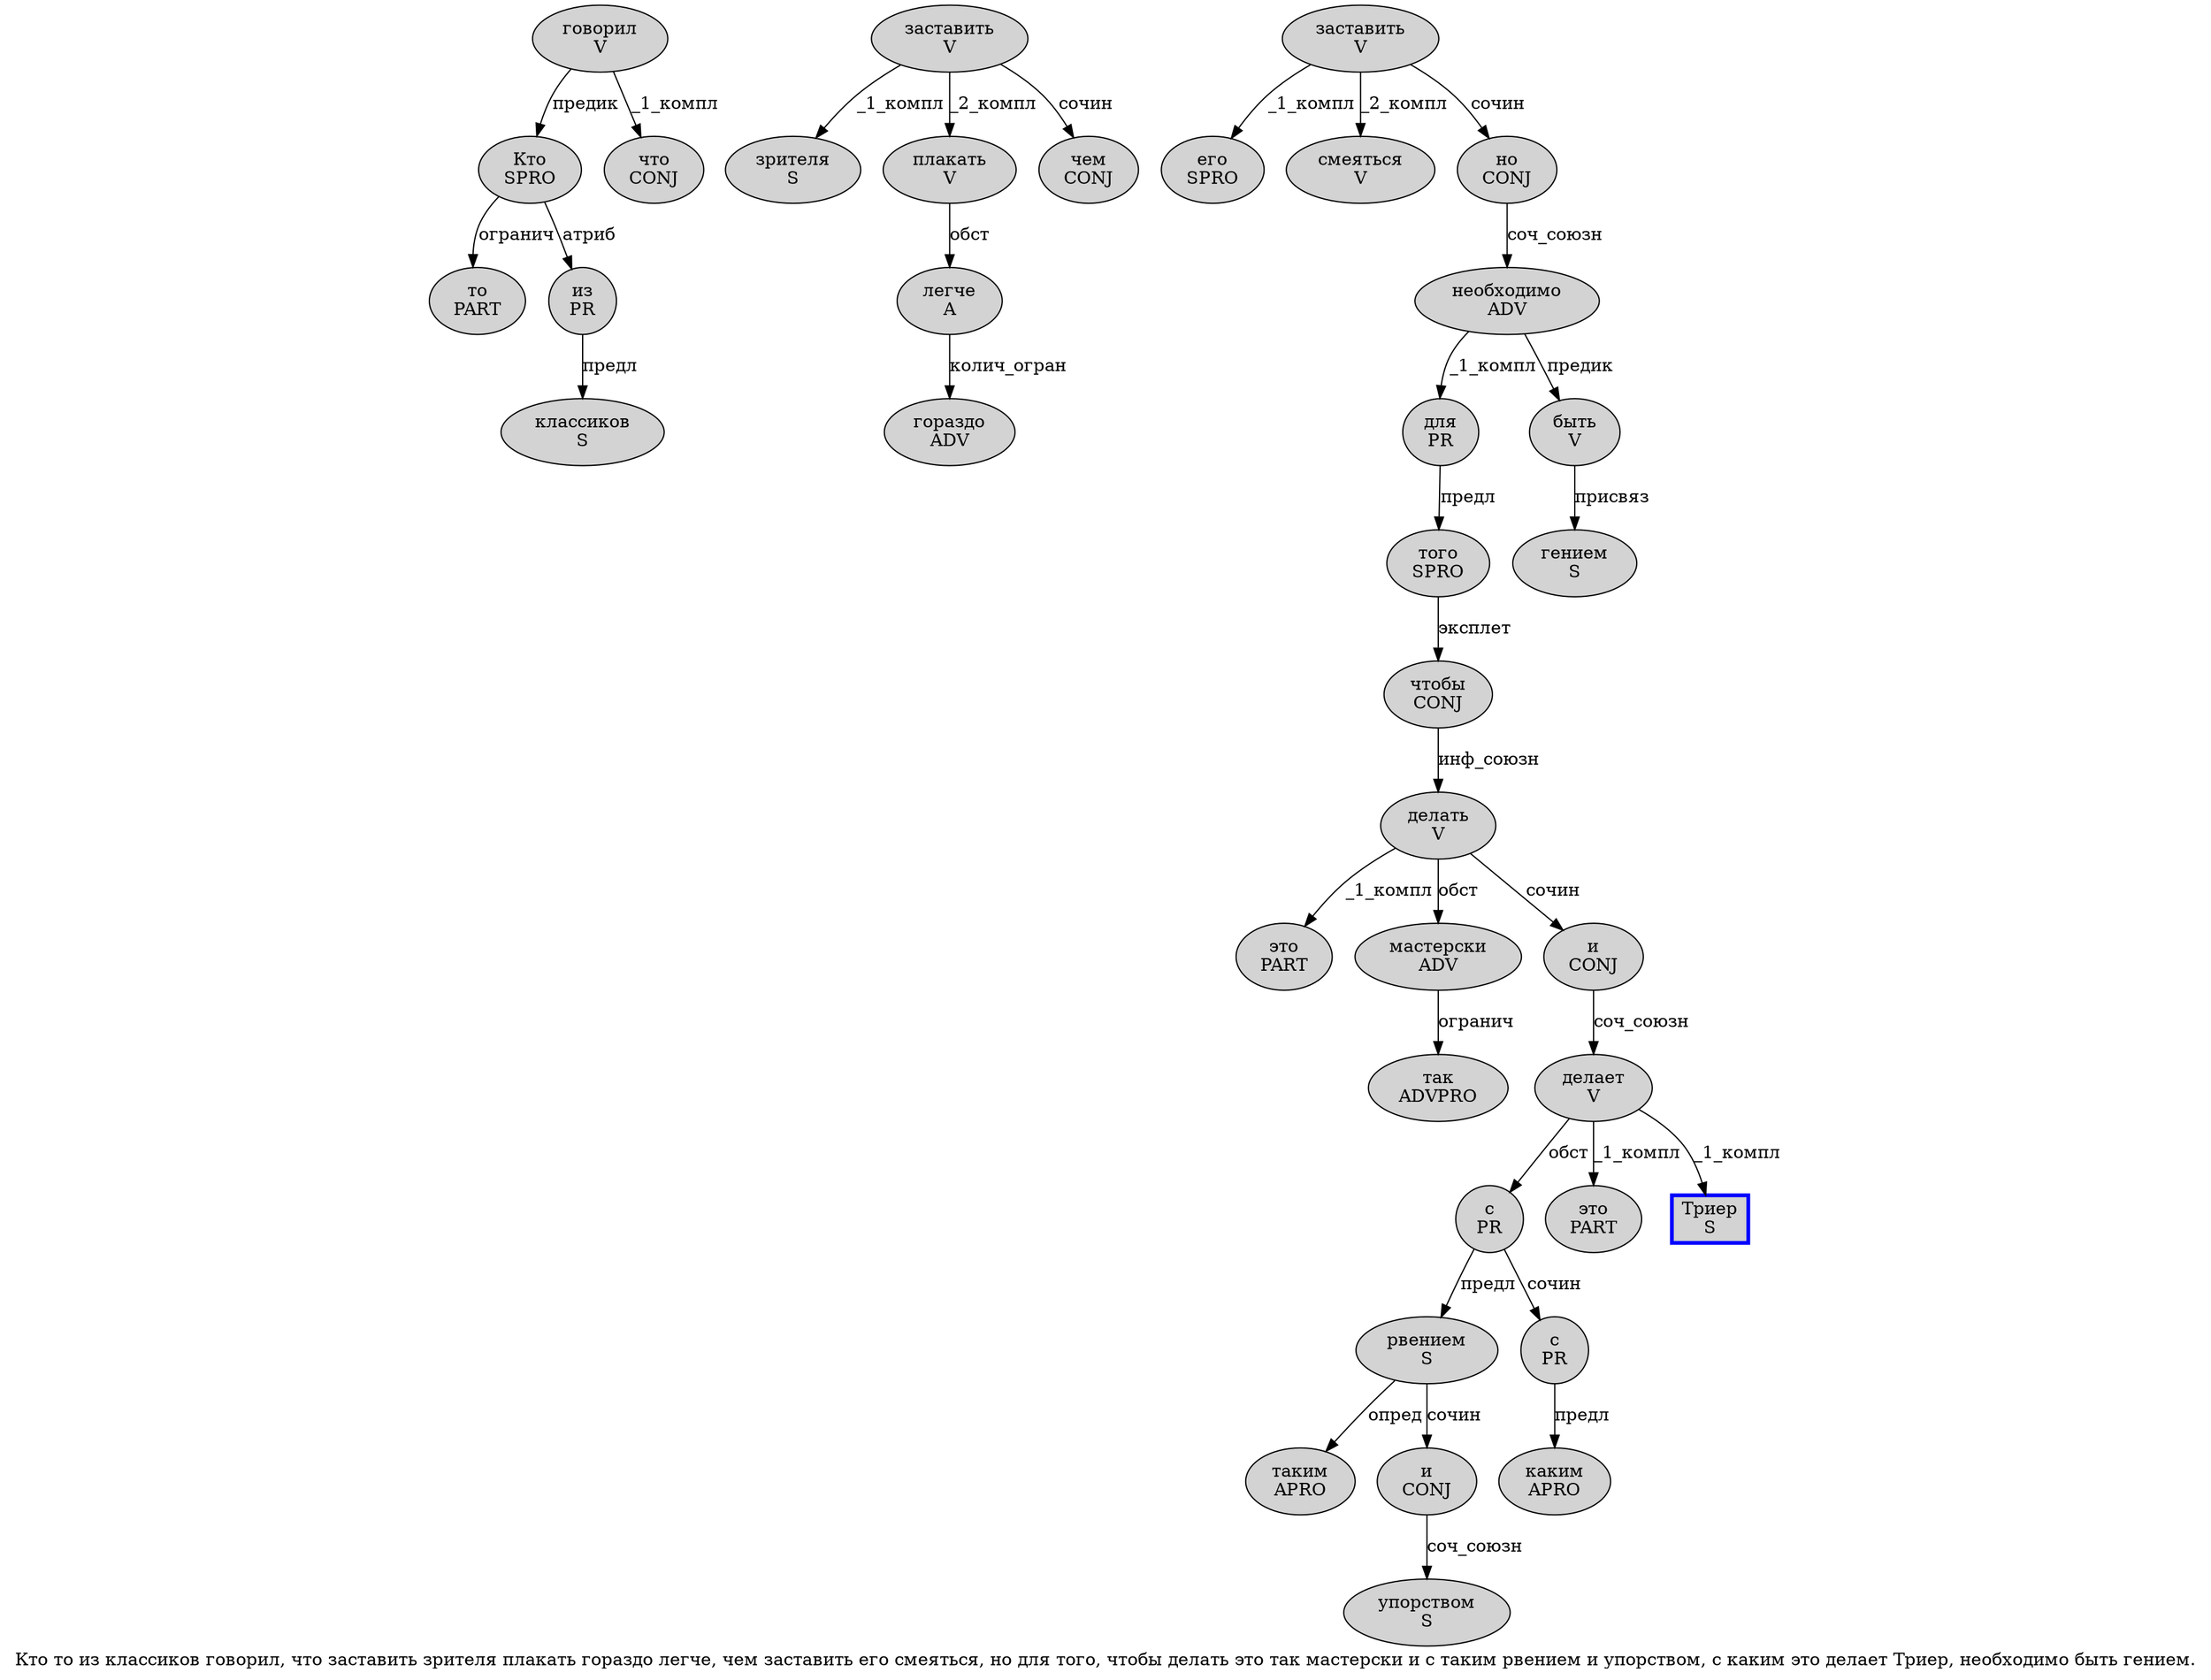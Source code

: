 digraph SENTENCE_425 {
	graph [label="Кто то из классиков говорил, что заставить зрителя плакать гораздо легче, чем заставить его смеяться, но для того, чтобы делать это так мастерски и с таким рвением и упорством, с каким это делает Триер, необходимо быть гением."]
	node [style=filled]
		0 [label="Кто
SPRO" color="" fillcolor=lightgray penwidth=1 shape=ellipse]
		1 [label="то
PART" color="" fillcolor=lightgray penwidth=1 shape=ellipse]
		2 [label="из
PR" color="" fillcolor=lightgray penwidth=1 shape=ellipse]
		3 [label="классиков
S" color="" fillcolor=lightgray penwidth=1 shape=ellipse]
		4 [label="говорил
V" color="" fillcolor=lightgray penwidth=1 shape=ellipse]
		6 [label="что
CONJ" color="" fillcolor=lightgray penwidth=1 shape=ellipse]
		7 [label="заставить
V" color="" fillcolor=lightgray penwidth=1 shape=ellipse]
		8 [label="зрителя
S" color="" fillcolor=lightgray penwidth=1 shape=ellipse]
		9 [label="плакать
V" color="" fillcolor=lightgray penwidth=1 shape=ellipse]
		10 [label="гораздо
ADV" color="" fillcolor=lightgray penwidth=1 shape=ellipse]
		11 [label="легче
A" color="" fillcolor=lightgray penwidth=1 shape=ellipse]
		13 [label="чем
CONJ" color="" fillcolor=lightgray penwidth=1 shape=ellipse]
		14 [label="заставить
V" color="" fillcolor=lightgray penwidth=1 shape=ellipse]
		15 [label="его
SPRO" color="" fillcolor=lightgray penwidth=1 shape=ellipse]
		16 [label="смеяться
V" color="" fillcolor=lightgray penwidth=1 shape=ellipse]
		18 [label="но
CONJ" color="" fillcolor=lightgray penwidth=1 shape=ellipse]
		19 [label="для
PR" color="" fillcolor=lightgray penwidth=1 shape=ellipse]
		20 [label="того
SPRO" color="" fillcolor=lightgray penwidth=1 shape=ellipse]
		22 [label="чтобы
CONJ" color="" fillcolor=lightgray penwidth=1 shape=ellipse]
		23 [label="делать
V" color="" fillcolor=lightgray penwidth=1 shape=ellipse]
		24 [label="это
PART" color="" fillcolor=lightgray penwidth=1 shape=ellipse]
		25 [label="так
ADVPRO" color="" fillcolor=lightgray penwidth=1 shape=ellipse]
		26 [label="мастерски
ADV" color="" fillcolor=lightgray penwidth=1 shape=ellipse]
		27 [label="и
CONJ" color="" fillcolor=lightgray penwidth=1 shape=ellipse]
		28 [label="с
PR" color="" fillcolor=lightgray penwidth=1 shape=ellipse]
		29 [label="таким
APRO" color="" fillcolor=lightgray penwidth=1 shape=ellipse]
		30 [label="рвением
S" color="" fillcolor=lightgray penwidth=1 shape=ellipse]
		31 [label="и
CONJ" color="" fillcolor=lightgray penwidth=1 shape=ellipse]
		32 [label="упорством
S" color="" fillcolor=lightgray penwidth=1 shape=ellipse]
		34 [label="с
PR" color="" fillcolor=lightgray penwidth=1 shape=ellipse]
		35 [label="каким
APRO" color="" fillcolor=lightgray penwidth=1 shape=ellipse]
		36 [label="это
PART" color="" fillcolor=lightgray penwidth=1 shape=ellipse]
		37 [label="делает
V" color="" fillcolor=lightgray penwidth=1 shape=ellipse]
		38 [label="Триер
S" color=blue fillcolor=lightgray penwidth=3 shape=box]
		40 [label="необходимо
ADV" color="" fillcolor=lightgray penwidth=1 shape=ellipse]
		41 [label="быть
V" color="" fillcolor=lightgray penwidth=1 shape=ellipse]
		42 [label="гением
S" color="" fillcolor=lightgray penwidth=1 shape=ellipse]
			14 -> 15 [label="_1_компл"]
			14 -> 16 [label="_2_компл"]
			14 -> 18 [label="сочин"]
			2 -> 3 [label="предл"]
			27 -> 37 [label="соч_союзн"]
			26 -> 25 [label="огранич"]
			37 -> 28 [label="обст"]
			37 -> 36 [label="_1_компл"]
			37 -> 38 [label="_1_компл"]
			9 -> 11 [label="обст"]
			0 -> 1 [label="огранич"]
			0 -> 2 [label="атриб"]
			40 -> 19 [label="_1_компл"]
			40 -> 41 [label="предик"]
			11 -> 10 [label="колич_огран"]
			20 -> 22 [label="эксплет"]
			22 -> 23 [label="инф_союзн"]
			30 -> 29 [label="опред"]
			30 -> 31 [label="сочин"]
			23 -> 24 [label="_1_компл"]
			23 -> 26 [label="обст"]
			23 -> 27 [label="сочин"]
			31 -> 32 [label="соч_союзн"]
			19 -> 20 [label="предл"]
			41 -> 42 [label="присвяз"]
			4 -> 0 [label="предик"]
			4 -> 6 [label="_1_компл"]
			28 -> 30 [label="предл"]
			28 -> 34 [label="сочин"]
			34 -> 35 [label="предл"]
			7 -> 8 [label="_1_компл"]
			7 -> 9 [label="_2_компл"]
			7 -> 13 [label="сочин"]
			18 -> 40 [label="соч_союзн"]
}